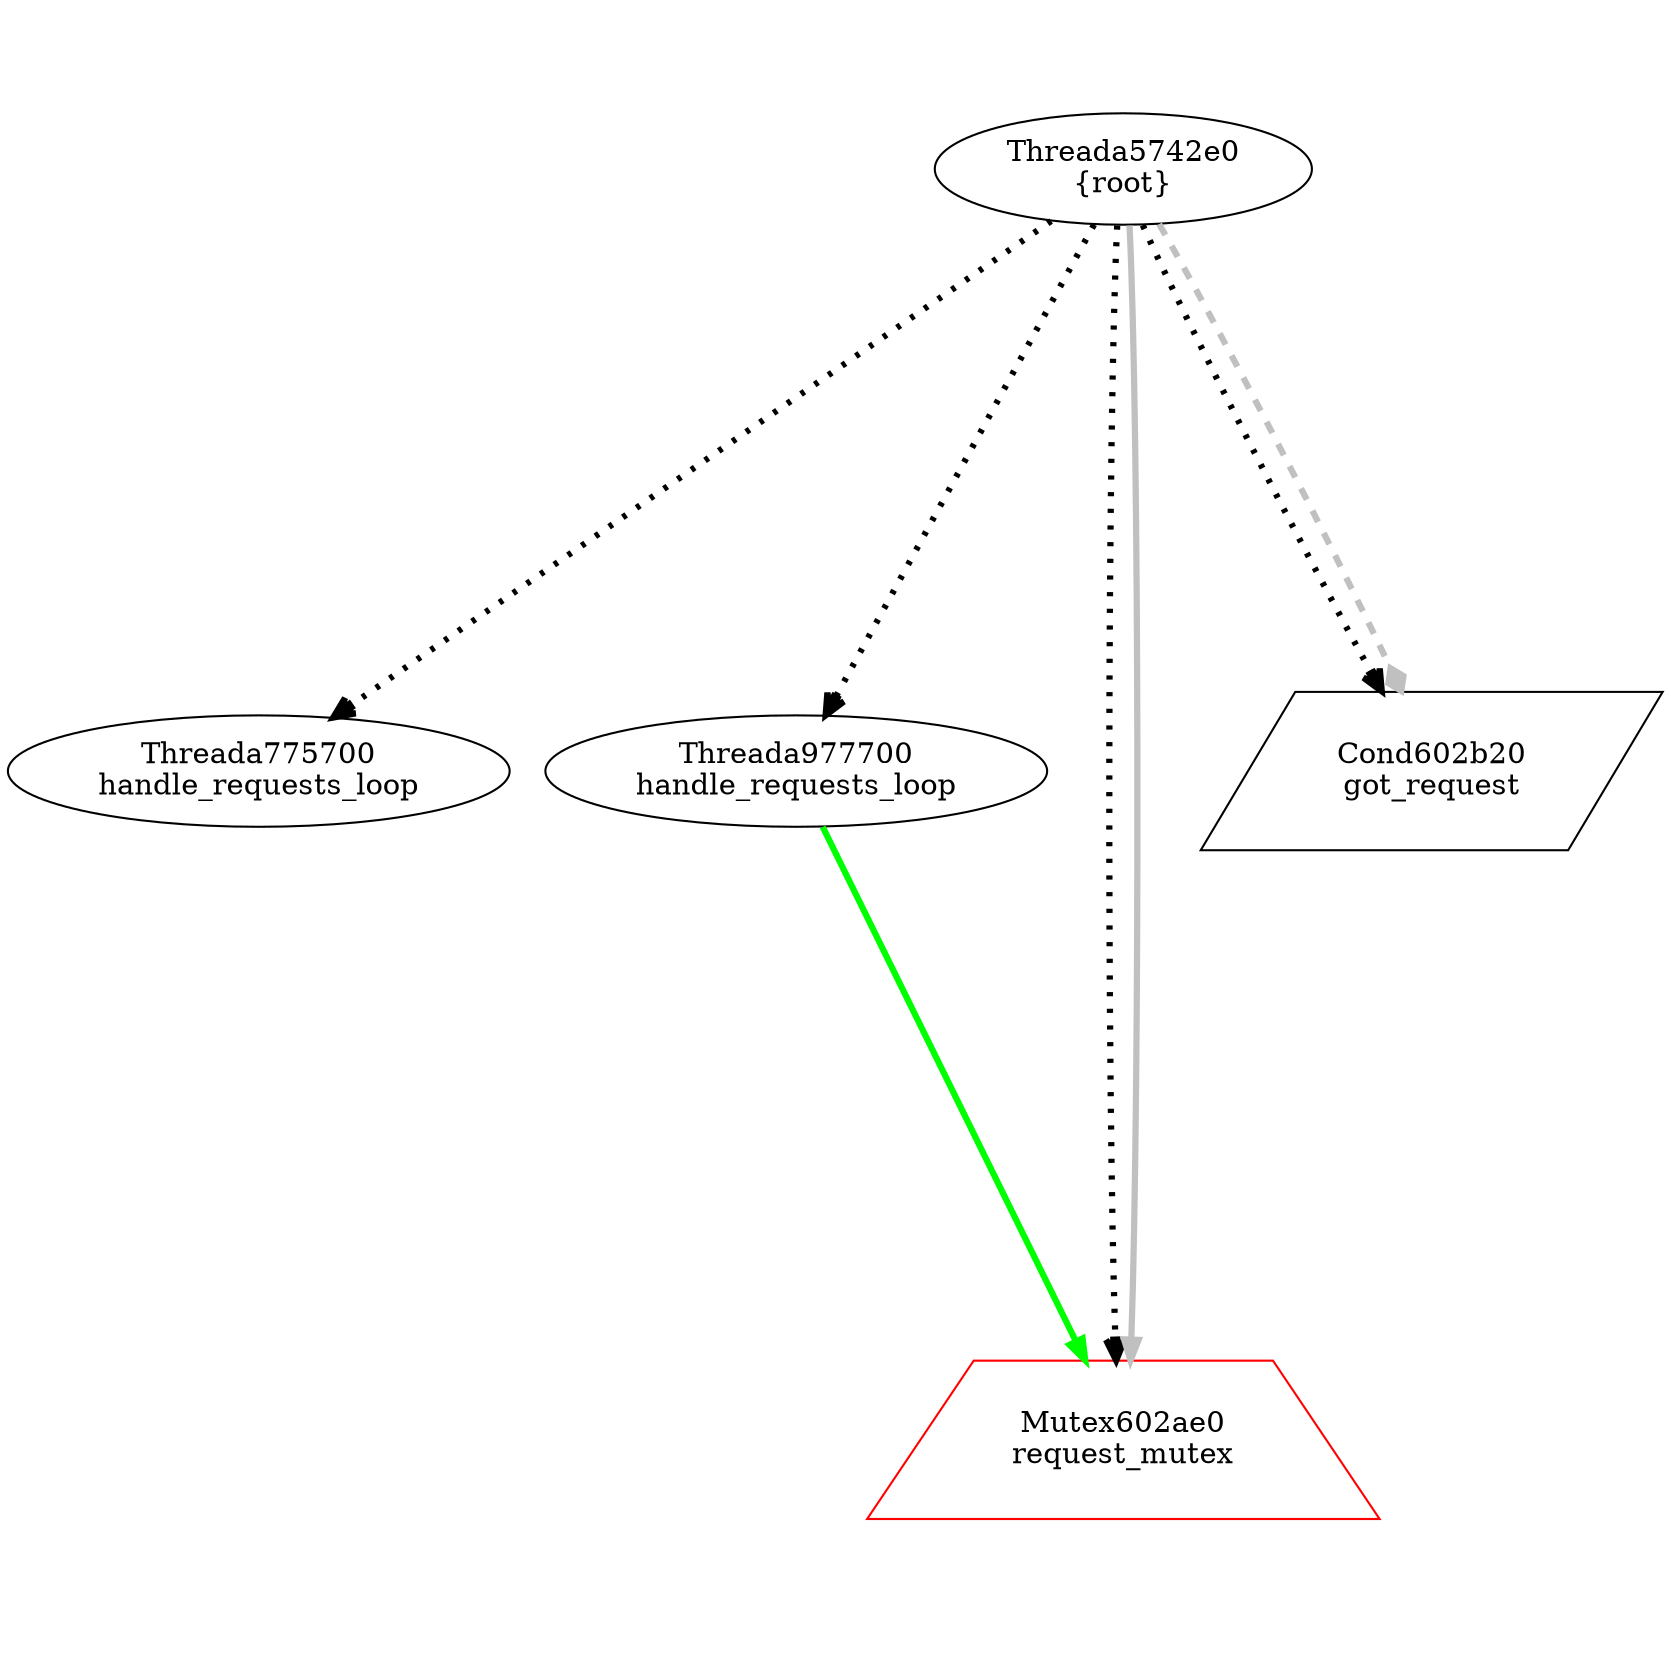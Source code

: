 digraph G {
graph[center=true, ratio=1];
Threada775700 [color=black,label="Threada775700\nhandle_requests_loop"];
Threada977700 [color=black,label="Threada977700\nhandle_requests_loop"];
Threada977700 -> Mutex602ae0 [color=green,penwidth=3];
Threada5742e0 [color=black,label="Threada5742e0\n{root}"];
Threada5742e0 -> Mutex602ae0 [style=dotted,arrowhead=open,penwidth=3];
Threada5742e0 -> Cond602b20 [style=dotted,arrowhead=open,penwidth=3];
Threada5742e0 -> Threada775700 [style=dotted,arrowhead=open,penwidth=3];
Threada5742e0 -> Threada977700 [style=dotted,arrowhead=open,penwidth=3];
Threada5742e0 -> Cond602b20 [style=dashed,arrowhead=diamond,color=grey,penwidth=3];
Threada5742e0 -> Mutex602ae0 [color=grey,penwidth=3];
Cond602b20 [shape=parallelogram,color=black,label="Cond602b20\ngot_request"];
Mutex602ae0 [shape=trapezium,color=red,label="Mutex602ae0\nrequest_mutex"];
}